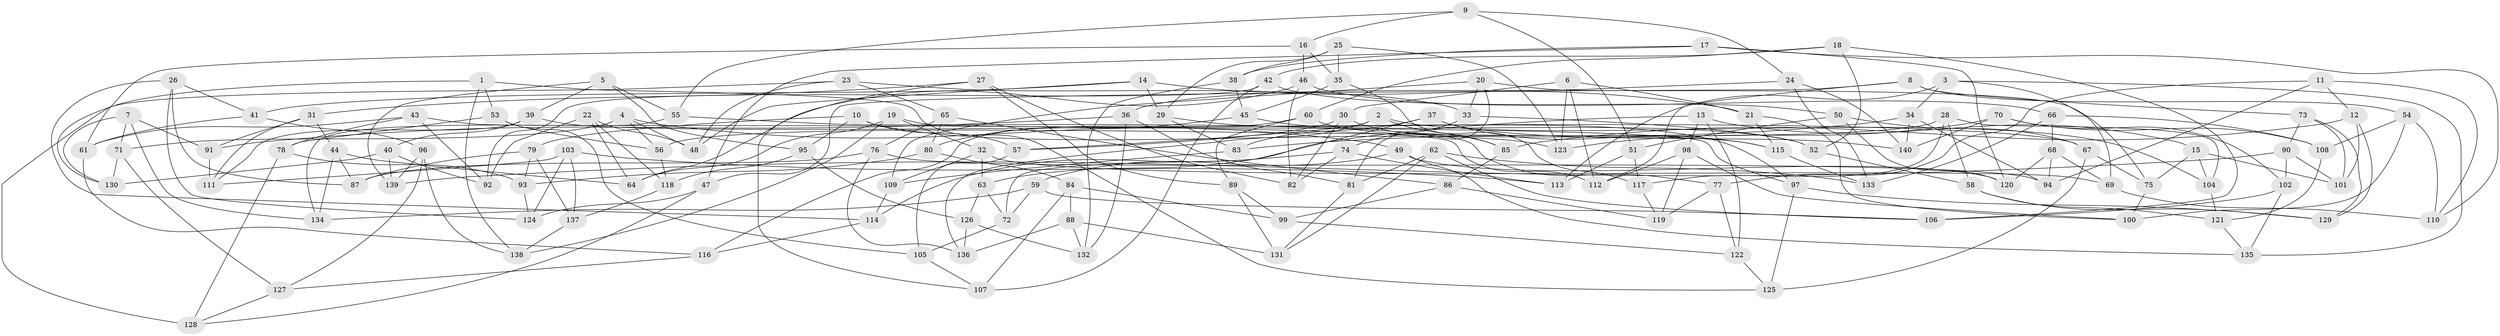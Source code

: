 // Generated by graph-tools (version 1.1) at 2025/38/03/09/25 02:38:04]
// undirected, 140 vertices, 280 edges
graph export_dot {
graph [start="1"]
  node [color=gray90,style=filled];
  1;
  2;
  3;
  4;
  5;
  6;
  7;
  8;
  9;
  10;
  11;
  12;
  13;
  14;
  15;
  16;
  17;
  18;
  19;
  20;
  21;
  22;
  23;
  24;
  25;
  26;
  27;
  28;
  29;
  30;
  31;
  32;
  33;
  34;
  35;
  36;
  37;
  38;
  39;
  40;
  41;
  42;
  43;
  44;
  45;
  46;
  47;
  48;
  49;
  50;
  51;
  52;
  53;
  54;
  55;
  56;
  57;
  58;
  59;
  60;
  61;
  62;
  63;
  64;
  65;
  66;
  67;
  68;
  69;
  70;
  71;
  72;
  73;
  74;
  75;
  76;
  77;
  78;
  79;
  80;
  81;
  82;
  83;
  84;
  85;
  86;
  87;
  88;
  89;
  90;
  91;
  92;
  93;
  94;
  95;
  96;
  97;
  98;
  99;
  100;
  101;
  102;
  103;
  104;
  105;
  106;
  107;
  108;
  109;
  110;
  111;
  112;
  113;
  114;
  115;
  116;
  117;
  118;
  119;
  120;
  121;
  122;
  123;
  124;
  125;
  126;
  127;
  128;
  129;
  130;
  131;
  132;
  133;
  134;
  135;
  136;
  137;
  138;
  139;
  140;
  1 -- 130;
  1 -- 53;
  1 -- 125;
  1 -- 138;
  2 -- 104;
  2 -- 57;
  2 -- 85;
  2 -- 136;
  3 -- 113;
  3 -- 34;
  3 -- 69;
  3 -- 135;
  4 -- 48;
  4 -- 49;
  4 -- 56;
  4 -- 71;
  5 -- 95;
  5 -- 39;
  5 -- 139;
  5 -- 55;
  6 -- 30;
  6 -- 112;
  6 -- 21;
  6 -- 123;
  7 -- 134;
  7 -- 130;
  7 -- 91;
  7 -- 71;
  8 -- 47;
  8 -- 112;
  8 -- 54;
  8 -- 73;
  9 -- 24;
  9 -- 51;
  9 -- 55;
  9 -- 16;
  10 -- 57;
  10 -- 95;
  10 -- 79;
  10 -- 123;
  11 -- 77;
  11 -- 12;
  11 -- 110;
  11 -- 94;
  12 -- 129;
  12 -- 101;
  12 -- 85;
  13 -- 122;
  13 -- 63;
  13 -- 98;
  13 -- 15;
  14 -- 48;
  14 -- 29;
  14 -- 41;
  14 -- 21;
  15 -- 104;
  15 -- 101;
  15 -- 75;
  16 -- 61;
  16 -- 35;
  16 -- 46;
  17 -- 110;
  17 -- 47;
  17 -- 38;
  17 -- 120;
  18 -- 52;
  18 -- 106;
  18 -- 42;
  18 -- 60;
  19 -- 97;
  19 -- 32;
  19 -- 64;
  19 -- 138;
  20 -- 109;
  20 -- 81;
  20 -- 75;
  20 -- 33;
  21 -- 100;
  21 -- 115;
  22 -- 48;
  22 -- 92;
  22 -- 118;
  22 -- 64;
  23 -- 128;
  23 -- 65;
  23 -- 33;
  23 -- 48;
  24 -- 36;
  24 -- 133;
  24 -- 140;
  25 -- 38;
  25 -- 35;
  25 -- 29;
  25 -- 123;
  26 -- 41;
  26 -- 124;
  26 -- 87;
  26 -- 114;
  27 -- 82;
  27 -- 31;
  27 -- 89;
  27 -- 107;
  28 -- 104;
  28 -- 56;
  28 -- 117;
  28 -- 58;
  29 -- 83;
  29 -- 97;
  30 -- 57;
  30 -- 85;
  30 -- 82;
  31 -- 111;
  31 -- 91;
  31 -- 44;
  32 -- 69;
  32 -- 63;
  32 -- 109;
  33 -- 52;
  33 -- 74;
  34 -- 140;
  34 -- 94;
  34 -- 83;
  35 -- 117;
  35 -- 45;
  36 -- 132;
  36 -- 91;
  36 -- 81;
  37 -- 72;
  37 -- 115;
  37 -- 83;
  37 -- 140;
  38 -- 45;
  38 -- 132;
  39 -- 111;
  39 -- 40;
  39 -- 67;
  40 -- 92;
  40 -- 130;
  40 -- 139;
  41 -- 61;
  41 -- 96;
  42 -- 50;
  42 -- 107;
  42 -- 92;
  43 -- 112;
  43 -- 92;
  43 -- 78;
  43 -- 61;
  44 -- 87;
  44 -- 134;
  44 -- 64;
  45 -- 52;
  45 -- 80;
  46 -- 64;
  46 -- 82;
  46 -- 66;
  47 -- 128;
  47 -- 124;
  49 -- 59;
  49 -- 120;
  49 -- 135;
  50 -- 51;
  50 -- 120;
  50 -- 67;
  51 -- 113;
  51 -- 117;
  52 -- 58;
  53 -- 56;
  53 -- 78;
  53 -- 105;
  54 -- 110;
  54 -- 100;
  54 -- 108;
  55 -- 134;
  55 -- 77;
  56 -- 118;
  57 -- 105;
  58 -- 121;
  58 -- 129;
  59 -- 72;
  59 -- 134;
  59 -- 106;
  60 -- 89;
  60 -- 116;
  60 -- 115;
  61 -- 116;
  62 -- 131;
  62 -- 81;
  62 -- 106;
  62 -- 133;
  63 -- 126;
  63 -- 72;
  65 -- 86;
  65 -- 80;
  65 -- 76;
  66 -- 133;
  66 -- 68;
  66 -- 108;
  67 -- 75;
  67 -- 125;
  68 -- 94;
  68 -- 69;
  68 -- 120;
  69 -- 110;
  70 -- 102;
  70 -- 108;
  70 -- 123;
  70 -- 140;
  71 -- 130;
  71 -- 127;
  72 -- 105;
  73 -- 101;
  73 -- 90;
  73 -- 129;
  74 -- 114;
  74 -- 82;
  74 -- 113;
  75 -- 100;
  76 -- 136;
  76 -- 87;
  76 -- 94;
  77 -- 119;
  77 -- 122;
  78 -- 93;
  78 -- 128;
  79 -- 137;
  79 -- 93;
  79 -- 87;
  80 -- 84;
  80 -- 93;
  81 -- 131;
  83 -- 109;
  84 -- 88;
  84 -- 107;
  84 -- 99;
  85 -- 86;
  86 -- 99;
  86 -- 119;
  88 -- 132;
  88 -- 131;
  88 -- 136;
  89 -- 131;
  89 -- 99;
  90 -- 102;
  90 -- 101;
  90 -- 139;
  91 -- 111;
  93 -- 124;
  95 -- 126;
  95 -- 118;
  96 -- 127;
  96 -- 138;
  96 -- 139;
  97 -- 129;
  97 -- 125;
  98 -- 100;
  98 -- 112;
  98 -- 119;
  99 -- 122;
  102 -- 106;
  102 -- 135;
  103 -- 111;
  103 -- 137;
  103 -- 124;
  103 -- 113;
  104 -- 121;
  105 -- 107;
  108 -- 121;
  109 -- 114;
  114 -- 116;
  115 -- 133;
  116 -- 127;
  117 -- 119;
  118 -- 137;
  121 -- 135;
  122 -- 125;
  126 -- 132;
  126 -- 136;
  127 -- 128;
  137 -- 138;
}
